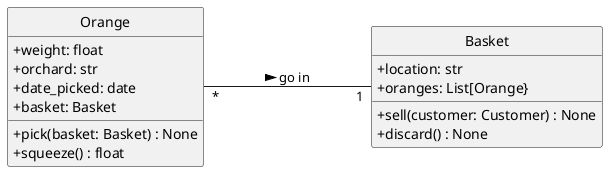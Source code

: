 @startuml
'fig_5'
left to right direction
skinparam monochrome true
skinparam handwritten false
hide class circle
skinparam shadowing false
skinparam classAttributeIconSize 0

class Orange {
+ weight: float
+ orchard: str
+ date_picked: date
+ basket: Basket
+ pick(basket: Basket) : None
+ squeeze() : float
}
class Basket {
+ location: str
+ oranges: List[Orange}
+ sell(customer: Customer) : None
+ discard() : None
}
Orange "*" --- "1" Basket : go in >


@enduml
